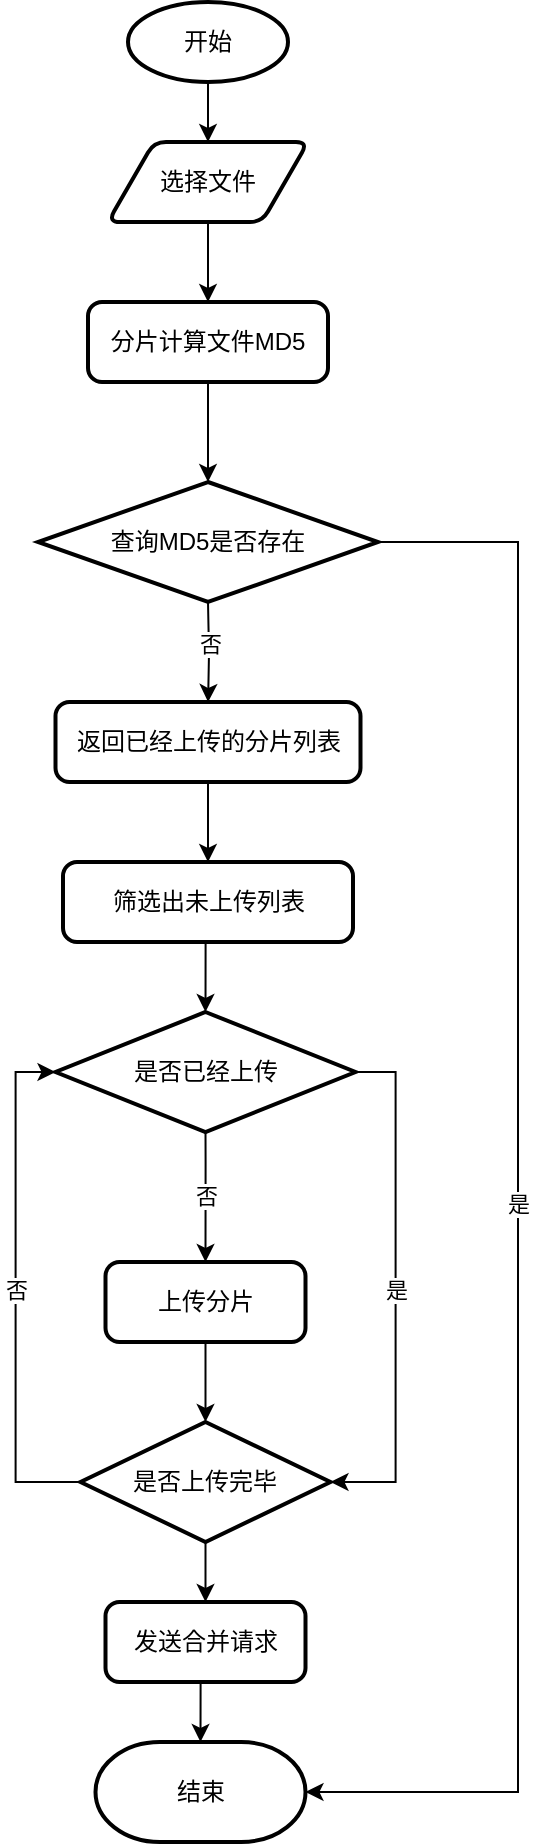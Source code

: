 <mxfile version="21.0.2" type="github">
  <diagram name="第 1 页" id="udgZHCijAvLMBeUO9COi">
    <mxGraphModel dx="1050" dy="541" grid="1" gridSize="10" guides="1" tooltips="1" connect="1" arrows="1" fold="1" page="1" pageScale="1" pageWidth="827" pageHeight="1169" math="0" shadow="0">
      <root>
        <mxCell id="0" />
        <mxCell id="1" parent="0" />
        <mxCell id="Fe3V0mSJuMWjvtr58NXK-4" style="edgeStyle=orthogonalEdgeStyle;rounded=0;orthogonalLoop=1;jettySize=auto;html=1;exitX=0.5;exitY=1;exitDx=0;exitDy=0;exitPerimeter=0;entryX=0.5;entryY=0;entryDx=0;entryDy=0;" edge="1" parent="1" source="Fe3V0mSJuMWjvtr58NXK-2" target="Fe3V0mSJuMWjvtr58NXK-14">
          <mxGeometry relative="1" as="geometry" />
        </mxCell>
        <mxCell id="Fe3V0mSJuMWjvtr58NXK-2" value="开始" style="strokeWidth=2;html=1;shape=mxgraph.flowchart.start_1;whiteSpace=wrap;" vertex="1" parent="1">
          <mxGeometry x="235" y="50" width="80" height="40" as="geometry" />
        </mxCell>
        <mxCell id="Fe3V0mSJuMWjvtr58NXK-6" style="edgeStyle=orthogonalEdgeStyle;rounded=0;orthogonalLoop=1;jettySize=auto;html=1;exitX=0.5;exitY=1;exitDx=0;exitDy=0;entryX=0.5;entryY=0;entryDx=0;entryDy=0;entryPerimeter=0;" edge="1" parent="1" source="Fe3V0mSJuMWjvtr58NXK-3">
          <mxGeometry relative="1" as="geometry">
            <mxPoint x="275" y="290" as="targetPoint" />
          </mxGeometry>
        </mxCell>
        <mxCell id="Fe3V0mSJuMWjvtr58NXK-3" value="分片计算文件MD5" style="rounded=1;whiteSpace=wrap;html=1;absoluteArcSize=1;arcSize=14;strokeWidth=2;shadow=0;fontSize=12;" vertex="1" parent="1">
          <mxGeometry x="215" y="200" width="120" height="40" as="geometry" />
        </mxCell>
        <mxCell id="Fe3V0mSJuMWjvtr58NXK-12" style="edgeStyle=orthogonalEdgeStyle;rounded=0;orthogonalLoop=1;jettySize=auto;html=1;exitX=0.5;exitY=1;exitDx=0;exitDy=0;exitPerimeter=0;" edge="1" parent="1" target="Fe3V0mSJuMWjvtr58NXK-7">
          <mxGeometry relative="1" as="geometry">
            <mxPoint x="275" y="350" as="sourcePoint" />
          </mxGeometry>
        </mxCell>
        <mxCell id="Fe3V0mSJuMWjvtr58NXK-13" value="否" style="edgeLabel;html=1;align=center;verticalAlign=middle;resizable=0;points=[];" vertex="1" connectable="0" parent="Fe3V0mSJuMWjvtr58NXK-12">
          <mxGeometry x="-0.307" y="2" relative="1" as="geometry">
            <mxPoint x="-2" y="3" as="offset" />
          </mxGeometry>
        </mxCell>
        <mxCell id="Fe3V0mSJuMWjvtr58NXK-36" value="是" style="edgeStyle=orthogonalEdgeStyle;rounded=0;orthogonalLoop=1;jettySize=auto;html=1;exitX=1;exitY=0.5;exitDx=0;exitDy=0;exitPerimeter=0;entryX=1;entryY=0.5;entryDx=0;entryDy=0;entryPerimeter=0;" edge="1" parent="1" source="Fe3V0mSJuMWjvtr58NXK-5" target="Fe3V0mSJuMWjvtr58NXK-34">
          <mxGeometry relative="1" as="geometry">
            <Array as="points">
              <mxPoint x="430" y="320" />
              <mxPoint x="430" y="945" />
            </Array>
          </mxGeometry>
        </mxCell>
        <mxCell id="Fe3V0mSJuMWjvtr58NXK-5" value="查询MD5是否存在" style="strokeWidth=2;html=1;shape=mxgraph.flowchart.decision;whiteSpace=wrap;" vertex="1" parent="1">
          <mxGeometry x="190" y="290" width="170" height="60" as="geometry" />
        </mxCell>
        <mxCell id="Fe3V0mSJuMWjvtr58NXK-17" style="edgeStyle=orthogonalEdgeStyle;rounded=0;orthogonalLoop=1;jettySize=auto;html=1;exitX=0.5;exitY=1;exitDx=0;exitDy=0;entryX=0.5;entryY=0;entryDx=0;entryDy=0;entryPerimeter=0;" edge="1" parent="1" source="Fe3V0mSJuMWjvtr58NXK-7">
          <mxGeometry relative="1" as="geometry">
            <mxPoint x="275" y="480" as="targetPoint" />
          </mxGeometry>
        </mxCell>
        <mxCell id="Fe3V0mSJuMWjvtr58NXK-7" value="返回已经上传的分片列表" style="rounded=1;whiteSpace=wrap;html=1;absoluteArcSize=1;arcSize=14;strokeWidth=2;" vertex="1" parent="1">
          <mxGeometry x="198.75" y="400" width="152.5" height="40" as="geometry" />
        </mxCell>
        <mxCell id="Fe3V0mSJuMWjvtr58NXK-15" style="edgeStyle=orthogonalEdgeStyle;rounded=0;orthogonalLoop=1;jettySize=auto;html=1;exitX=0.5;exitY=1;exitDx=0;exitDy=0;entryX=0.5;entryY=0;entryDx=0;entryDy=0;" edge="1" parent="1" source="Fe3V0mSJuMWjvtr58NXK-14" target="Fe3V0mSJuMWjvtr58NXK-3">
          <mxGeometry relative="1" as="geometry" />
        </mxCell>
        <mxCell id="Fe3V0mSJuMWjvtr58NXK-14" value="选择文件" style="shape=parallelogram;html=1;strokeWidth=2;perimeter=parallelogramPerimeter;whiteSpace=wrap;rounded=1;arcSize=12;size=0.23;" vertex="1" parent="1">
          <mxGeometry x="225" y="120" width="100" height="40" as="geometry" />
        </mxCell>
        <mxCell id="Fe3V0mSJuMWjvtr58NXK-26" style="edgeStyle=orthogonalEdgeStyle;rounded=0;orthogonalLoop=1;jettySize=auto;html=1;exitX=0.5;exitY=1;exitDx=0;exitDy=0;entryX=0.5;entryY=0;entryDx=0;entryDy=0;entryPerimeter=0;" edge="1" parent="1" source="Fe3V0mSJuMWjvtr58NXK-18" target="Fe3V0mSJuMWjvtr58NXK-19">
          <mxGeometry relative="1" as="geometry" />
        </mxCell>
        <mxCell id="Fe3V0mSJuMWjvtr58NXK-18" value="筛选出未上传列表" style="rounded=1;whiteSpace=wrap;html=1;absoluteArcSize=1;arcSize=14;strokeWidth=2;" vertex="1" parent="1">
          <mxGeometry x="202.5" y="480" width="145" height="40" as="geometry" />
        </mxCell>
        <mxCell id="Fe3V0mSJuMWjvtr58NXK-28" value="否" style="edgeStyle=orthogonalEdgeStyle;rounded=0;orthogonalLoop=1;jettySize=auto;html=1;exitX=0.5;exitY=1;exitDx=0;exitDy=0;exitPerimeter=0;entryX=0.5;entryY=0;entryDx=0;entryDy=0;" edge="1" parent="1" source="Fe3V0mSJuMWjvtr58NXK-19" target="Fe3V0mSJuMWjvtr58NXK-22">
          <mxGeometry relative="1" as="geometry">
            <Array as="points">
              <mxPoint x="274" y="630" />
              <mxPoint x="274" y="630" />
            </Array>
          </mxGeometry>
        </mxCell>
        <mxCell id="Fe3V0mSJuMWjvtr58NXK-30" value="是" style="edgeStyle=orthogonalEdgeStyle;rounded=0;orthogonalLoop=1;jettySize=auto;html=1;exitX=1;exitY=0.5;exitDx=0;exitDy=0;exitPerimeter=0;entryX=1;entryY=0.5;entryDx=0;entryDy=0;entryPerimeter=0;" edge="1" parent="1" source="Fe3V0mSJuMWjvtr58NXK-19" target="Fe3V0mSJuMWjvtr58NXK-27">
          <mxGeometry relative="1" as="geometry" />
        </mxCell>
        <mxCell id="Fe3V0mSJuMWjvtr58NXK-19" value="是否已经上传" style="strokeWidth=2;html=1;shape=mxgraph.flowchart.decision;whiteSpace=wrap;" vertex="1" parent="1">
          <mxGeometry x="198.75" y="555" width="150" height="60" as="geometry" />
        </mxCell>
        <mxCell id="Fe3V0mSJuMWjvtr58NXK-29" style="edgeStyle=orthogonalEdgeStyle;rounded=0;orthogonalLoop=1;jettySize=auto;html=1;exitX=0.5;exitY=1;exitDx=0;exitDy=0;entryX=0.5;entryY=0;entryDx=0;entryDy=0;entryPerimeter=0;" edge="1" parent="1" source="Fe3V0mSJuMWjvtr58NXK-22" target="Fe3V0mSJuMWjvtr58NXK-27">
          <mxGeometry relative="1" as="geometry" />
        </mxCell>
        <mxCell id="Fe3V0mSJuMWjvtr58NXK-22" value="上传分片" style="rounded=1;whiteSpace=wrap;html=1;absoluteArcSize=1;arcSize=14;strokeWidth=2;" vertex="1" parent="1">
          <mxGeometry x="223.75" y="680" width="100" height="40" as="geometry" />
        </mxCell>
        <mxCell id="Fe3V0mSJuMWjvtr58NXK-31" value="否" style="edgeStyle=orthogonalEdgeStyle;rounded=0;orthogonalLoop=1;jettySize=auto;html=1;exitX=0;exitY=0.5;exitDx=0;exitDy=0;exitPerimeter=0;entryX=0;entryY=0.5;entryDx=0;entryDy=0;entryPerimeter=0;" edge="1" parent="1" source="Fe3V0mSJuMWjvtr58NXK-27" target="Fe3V0mSJuMWjvtr58NXK-19">
          <mxGeometry relative="1" as="geometry" />
        </mxCell>
        <mxCell id="Fe3V0mSJuMWjvtr58NXK-33" style="edgeStyle=orthogonalEdgeStyle;rounded=0;orthogonalLoop=1;jettySize=auto;html=1;exitX=0.5;exitY=1;exitDx=0;exitDy=0;exitPerimeter=0;entryX=0.5;entryY=0;entryDx=0;entryDy=0;" edge="1" parent="1" source="Fe3V0mSJuMWjvtr58NXK-27" target="Fe3V0mSJuMWjvtr58NXK-32">
          <mxGeometry relative="1" as="geometry" />
        </mxCell>
        <mxCell id="Fe3V0mSJuMWjvtr58NXK-27" value="是否上传完毕" style="strokeWidth=2;html=1;shape=mxgraph.flowchart.decision;whiteSpace=wrap;" vertex="1" parent="1">
          <mxGeometry x="211.25" y="760" width="125" height="60" as="geometry" />
        </mxCell>
        <mxCell id="Fe3V0mSJuMWjvtr58NXK-35" style="edgeStyle=orthogonalEdgeStyle;rounded=0;orthogonalLoop=1;jettySize=auto;html=1;exitX=0.5;exitY=1;exitDx=0;exitDy=0;entryX=0.5;entryY=0;entryDx=0;entryDy=0;entryPerimeter=0;" edge="1" parent="1" source="Fe3V0mSJuMWjvtr58NXK-32" target="Fe3V0mSJuMWjvtr58NXK-34">
          <mxGeometry relative="1" as="geometry" />
        </mxCell>
        <mxCell id="Fe3V0mSJuMWjvtr58NXK-32" value="发送合并请求" style="rounded=1;whiteSpace=wrap;html=1;absoluteArcSize=1;arcSize=14;strokeWidth=2;" vertex="1" parent="1">
          <mxGeometry x="223.75" y="850" width="100" height="40" as="geometry" />
        </mxCell>
        <mxCell id="Fe3V0mSJuMWjvtr58NXK-34" value="结束" style="strokeWidth=2;html=1;shape=mxgraph.flowchart.terminator;whiteSpace=wrap;" vertex="1" parent="1">
          <mxGeometry x="218.75" y="920" width="105" height="50" as="geometry" />
        </mxCell>
      </root>
    </mxGraphModel>
  </diagram>
</mxfile>
